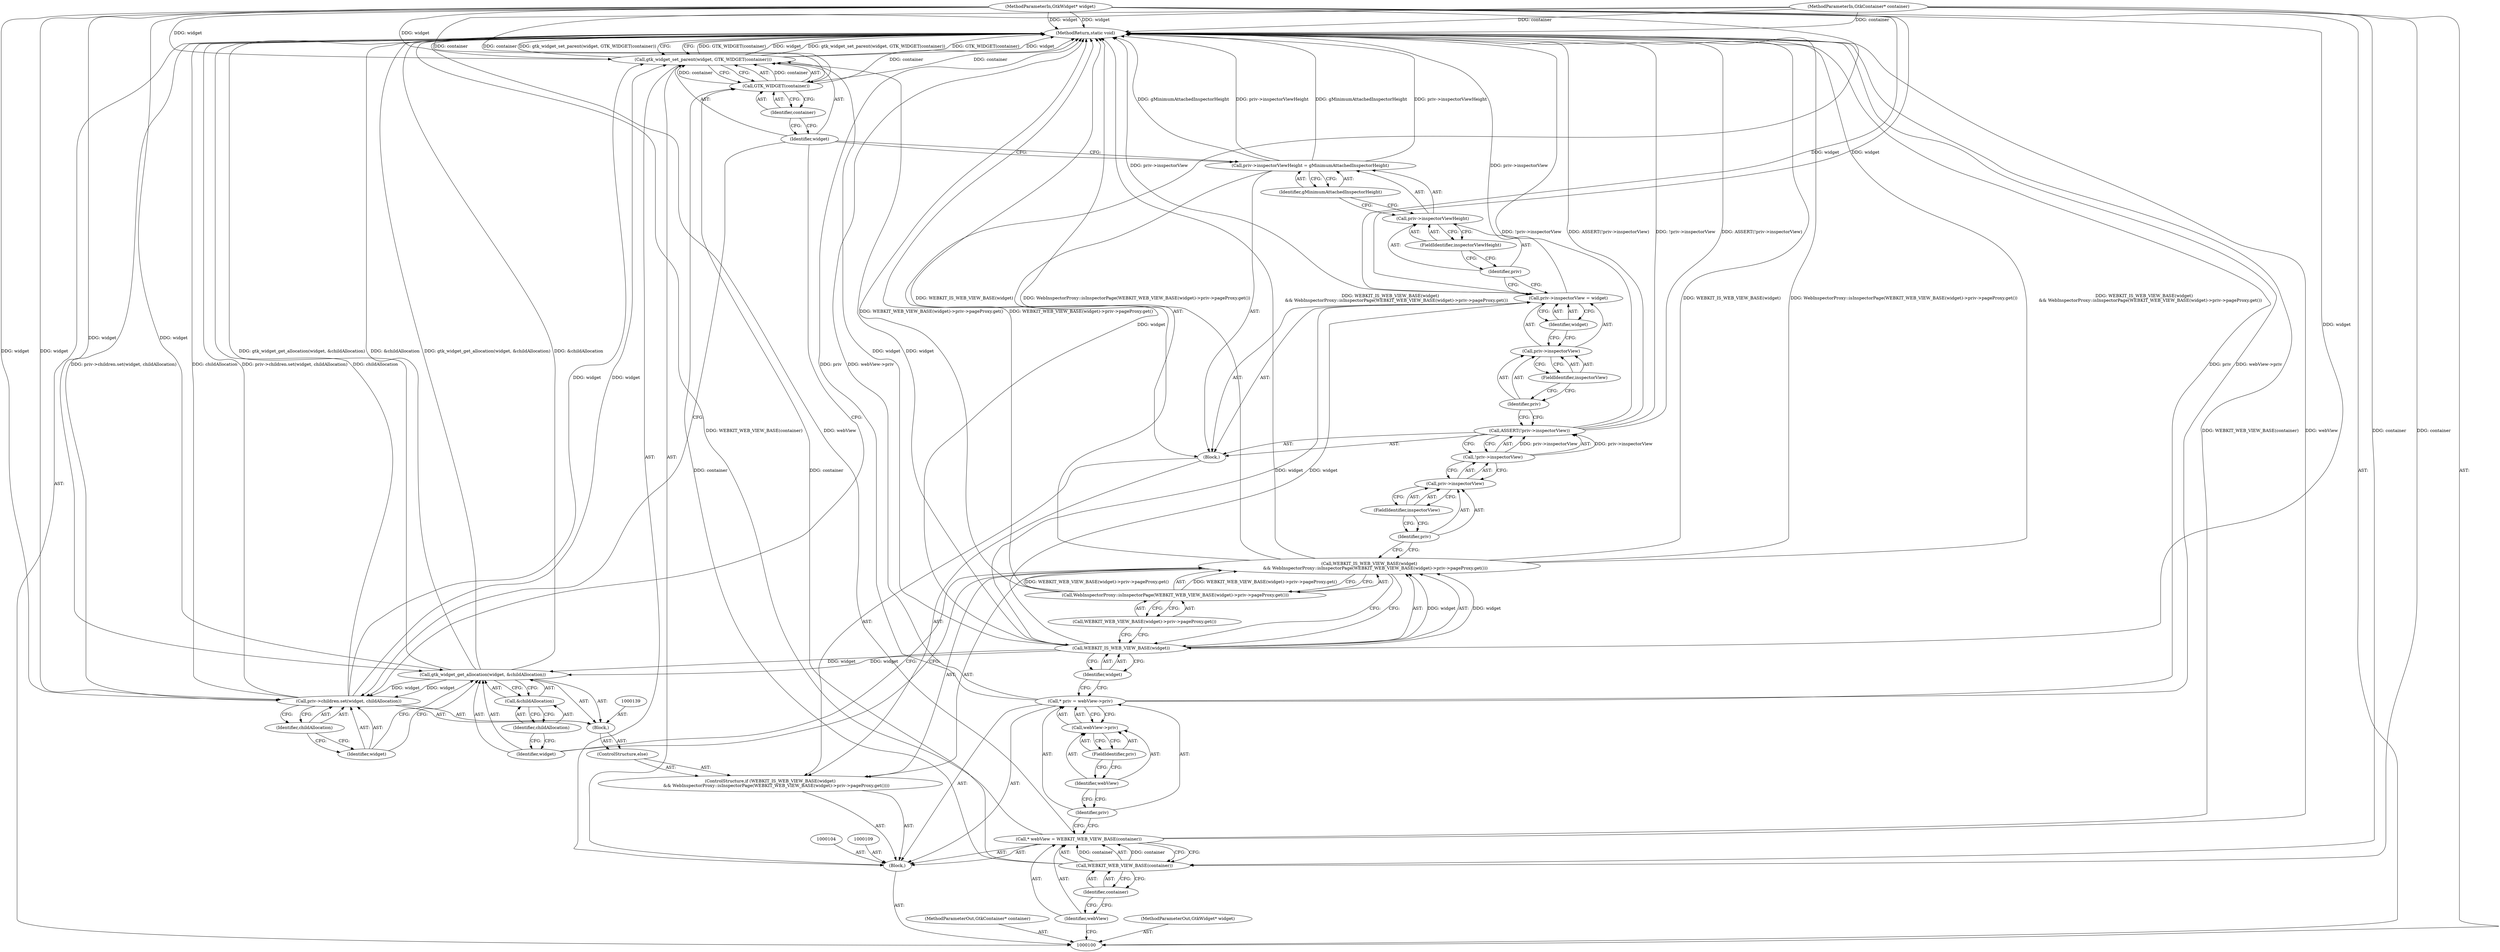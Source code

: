 digraph "1_Chrome_3bbc818ed1a7b63b8290bbde9ae975956748cb8a" {
"1000151" [label="(MethodReturn,static void)"];
"1000101" [label="(MethodParameterIn,GtkContainer* container)"];
"1000222" [label="(MethodParameterOut,GtkContainer* container)"];
"1000102" [label="(MethodParameterIn,GtkWidget* widget)"];
"1000223" [label="(MethodParameterOut,GtkWidget* widget)"];
"1000135" [label="(FieldIdentifier,inspectorViewHeight)"];
"1000136" [label="(Identifier,gMinimumAttachedInspectorHeight)"];
"1000132" [label="(Call,priv->inspectorViewHeight = gMinimumAttachedInspectorHeight)"];
"1000133" [label="(Call,priv->inspectorViewHeight)"];
"1000134" [label="(Identifier,priv)"];
"1000137" [label="(ControlStructure,else)"];
"1000138" [label="(Block,)"];
"1000141" [label="(Identifier,widget)"];
"1000142" [label="(Call,&childAllocation)"];
"1000143" [label="(Identifier,childAllocation)"];
"1000140" [label="(Call,gtk_widget_get_allocation(widget, &childAllocation))"];
"1000145" [label="(Identifier,widget)"];
"1000146" [label="(Identifier,childAllocation)"];
"1000144" [label="(Call,priv->children.set(widget, childAllocation))"];
"1000148" [label="(Identifier,widget)"];
"1000149" [label="(Call,GTK_WIDGET(container))"];
"1000147" [label="(Call,gtk_widget_set_parent(widget, GTK_WIDGET(container)))"];
"1000150" [label="(Identifier,container)"];
"1000103" [label="(Block,)"];
"1000105" [label="(Call,* webView = WEBKIT_WEB_VIEW_BASE(container))"];
"1000106" [label="(Identifier,webView)"];
"1000107" [label="(Call,WEBKIT_WEB_VIEW_BASE(container))"];
"1000108" [label="(Identifier,container)"];
"1000110" [label="(Call,* priv = webView->priv)"];
"1000111" [label="(Identifier,priv)"];
"1000112" [label="(Call,webView->priv)"];
"1000113" [label="(Identifier,webView)"];
"1000114" [label="(FieldIdentifier,priv)"];
"1000118" [label="(Identifier,widget)"];
"1000115" [label="(ControlStructure,if (WEBKIT_IS_WEB_VIEW_BASE(widget)\n         && WebInspectorProxy::isInspectorPage(WEBKIT_WEB_VIEW_BASE(widget)->priv->pageProxy.get())))"];
"1000116" [label="(Call,WEBKIT_IS_WEB_VIEW_BASE(widget)\n         && WebInspectorProxy::isInspectorPage(WEBKIT_WEB_VIEW_BASE(widget)->priv->pageProxy.get()))"];
"1000117" [label="(Call,WEBKIT_IS_WEB_VIEW_BASE(widget))"];
"1000121" [label="(Block,)"];
"1000119" [label="(Call,WebInspectorProxy::isInspectorPage(WEBKIT_WEB_VIEW_BASE(widget)->priv->pageProxy.get()))"];
"1000120" [label="(Call,WEBKIT_WEB_VIEW_BASE(widget)->priv->pageProxy.get())"];
"1000123" [label="(Call,!priv->inspectorView)"];
"1000124" [label="(Call,priv->inspectorView)"];
"1000125" [label="(Identifier,priv)"];
"1000126" [label="(FieldIdentifier,inspectorView)"];
"1000122" [label="(Call,ASSERT(!priv->inspectorView))"];
"1000130" [label="(FieldIdentifier,inspectorView)"];
"1000131" [label="(Identifier,widget)"];
"1000127" [label="(Call,priv->inspectorView = widget)"];
"1000128" [label="(Call,priv->inspectorView)"];
"1000129" [label="(Identifier,priv)"];
"1000151" -> "1000100"  [label="AST: "];
"1000151" -> "1000147"  [label="CFG: "];
"1000116" -> "1000151"  [label="DDG: WEBKIT_IS_WEB_VIEW_BASE(widget)"];
"1000116" -> "1000151"  [label="DDG: WebInspectorProxy::isInspectorPage(WEBKIT_WEB_VIEW_BASE(widget)->priv->pageProxy.get())"];
"1000116" -> "1000151"  [label="DDG: WEBKIT_IS_WEB_VIEW_BASE(widget)\n         && WebInspectorProxy::isInspectorPage(WEBKIT_WEB_VIEW_BASE(widget)->priv->pageProxy.get())"];
"1000140" -> "1000151"  [label="DDG: &childAllocation"];
"1000140" -> "1000151"  [label="DDG: gtk_widget_get_allocation(widget, &childAllocation)"];
"1000105" -> "1000151"  [label="DDG: WEBKIT_WEB_VIEW_BASE(container)"];
"1000105" -> "1000151"  [label="DDG: webView"];
"1000144" -> "1000151"  [label="DDG: priv->children.set(widget, childAllocation)"];
"1000144" -> "1000151"  [label="DDG: childAllocation"];
"1000149" -> "1000151"  [label="DDG: container"];
"1000127" -> "1000151"  [label="DDG: priv->inspectorView"];
"1000122" -> "1000151"  [label="DDG: !priv->inspectorView"];
"1000122" -> "1000151"  [label="DDG: ASSERT(!priv->inspectorView)"];
"1000147" -> "1000151"  [label="DDG: GTK_WIDGET(container)"];
"1000147" -> "1000151"  [label="DDG: widget"];
"1000147" -> "1000151"  [label="DDG: gtk_widget_set_parent(widget, GTK_WIDGET(container))"];
"1000132" -> "1000151"  [label="DDG: priv->inspectorViewHeight"];
"1000132" -> "1000151"  [label="DDG: gMinimumAttachedInspectorHeight"];
"1000102" -> "1000151"  [label="DDG: widget"];
"1000110" -> "1000151"  [label="DDG: webView->priv"];
"1000110" -> "1000151"  [label="DDG: priv"];
"1000101" -> "1000151"  [label="DDG: container"];
"1000119" -> "1000151"  [label="DDG: WEBKIT_WEB_VIEW_BASE(widget)->priv->pageProxy.get()"];
"1000101" -> "1000100"  [label="AST: "];
"1000101" -> "1000151"  [label="DDG: container"];
"1000101" -> "1000107"  [label="DDG: container"];
"1000101" -> "1000149"  [label="DDG: container"];
"1000222" -> "1000100"  [label="AST: "];
"1000102" -> "1000100"  [label="AST: "];
"1000102" -> "1000151"  [label="DDG: widget"];
"1000102" -> "1000117"  [label="DDG: widget"];
"1000102" -> "1000127"  [label="DDG: widget"];
"1000102" -> "1000140"  [label="DDG: widget"];
"1000102" -> "1000144"  [label="DDG: widget"];
"1000102" -> "1000147"  [label="DDG: widget"];
"1000223" -> "1000100"  [label="AST: "];
"1000135" -> "1000133"  [label="AST: "];
"1000135" -> "1000134"  [label="CFG: "];
"1000133" -> "1000135"  [label="CFG: "];
"1000136" -> "1000132"  [label="AST: "];
"1000136" -> "1000133"  [label="CFG: "];
"1000132" -> "1000136"  [label="CFG: "];
"1000132" -> "1000121"  [label="AST: "];
"1000132" -> "1000136"  [label="CFG: "];
"1000133" -> "1000132"  [label="AST: "];
"1000136" -> "1000132"  [label="AST: "];
"1000148" -> "1000132"  [label="CFG: "];
"1000132" -> "1000151"  [label="DDG: priv->inspectorViewHeight"];
"1000132" -> "1000151"  [label="DDG: gMinimumAttachedInspectorHeight"];
"1000133" -> "1000132"  [label="AST: "];
"1000133" -> "1000135"  [label="CFG: "];
"1000134" -> "1000133"  [label="AST: "];
"1000135" -> "1000133"  [label="AST: "];
"1000136" -> "1000133"  [label="CFG: "];
"1000134" -> "1000133"  [label="AST: "];
"1000134" -> "1000127"  [label="CFG: "];
"1000135" -> "1000134"  [label="CFG: "];
"1000137" -> "1000115"  [label="AST: "];
"1000138" -> "1000137"  [label="AST: "];
"1000138" -> "1000137"  [label="AST: "];
"1000139" -> "1000138"  [label="AST: "];
"1000140" -> "1000138"  [label="AST: "];
"1000144" -> "1000138"  [label="AST: "];
"1000141" -> "1000140"  [label="AST: "];
"1000141" -> "1000116"  [label="CFG: "];
"1000143" -> "1000141"  [label="CFG: "];
"1000142" -> "1000140"  [label="AST: "];
"1000142" -> "1000143"  [label="CFG: "];
"1000143" -> "1000142"  [label="AST: "];
"1000140" -> "1000142"  [label="CFG: "];
"1000143" -> "1000142"  [label="AST: "];
"1000143" -> "1000141"  [label="CFG: "];
"1000142" -> "1000143"  [label="CFG: "];
"1000140" -> "1000138"  [label="AST: "];
"1000140" -> "1000142"  [label="CFG: "];
"1000141" -> "1000140"  [label="AST: "];
"1000142" -> "1000140"  [label="AST: "];
"1000145" -> "1000140"  [label="CFG: "];
"1000140" -> "1000151"  [label="DDG: &childAllocation"];
"1000140" -> "1000151"  [label="DDG: gtk_widget_get_allocation(widget, &childAllocation)"];
"1000117" -> "1000140"  [label="DDG: widget"];
"1000102" -> "1000140"  [label="DDG: widget"];
"1000140" -> "1000144"  [label="DDG: widget"];
"1000145" -> "1000144"  [label="AST: "];
"1000145" -> "1000140"  [label="CFG: "];
"1000146" -> "1000145"  [label="CFG: "];
"1000146" -> "1000144"  [label="AST: "];
"1000146" -> "1000145"  [label="CFG: "];
"1000144" -> "1000146"  [label="CFG: "];
"1000144" -> "1000138"  [label="AST: "];
"1000144" -> "1000146"  [label="CFG: "];
"1000145" -> "1000144"  [label="AST: "];
"1000146" -> "1000144"  [label="AST: "];
"1000148" -> "1000144"  [label="CFG: "];
"1000144" -> "1000151"  [label="DDG: priv->children.set(widget, childAllocation)"];
"1000144" -> "1000151"  [label="DDG: childAllocation"];
"1000140" -> "1000144"  [label="DDG: widget"];
"1000102" -> "1000144"  [label="DDG: widget"];
"1000144" -> "1000147"  [label="DDG: widget"];
"1000148" -> "1000147"  [label="AST: "];
"1000148" -> "1000132"  [label="CFG: "];
"1000148" -> "1000144"  [label="CFG: "];
"1000150" -> "1000148"  [label="CFG: "];
"1000149" -> "1000147"  [label="AST: "];
"1000149" -> "1000150"  [label="CFG: "];
"1000150" -> "1000149"  [label="AST: "];
"1000147" -> "1000149"  [label="CFG: "];
"1000149" -> "1000151"  [label="DDG: container"];
"1000149" -> "1000147"  [label="DDG: container"];
"1000107" -> "1000149"  [label="DDG: container"];
"1000101" -> "1000149"  [label="DDG: container"];
"1000147" -> "1000103"  [label="AST: "];
"1000147" -> "1000149"  [label="CFG: "];
"1000148" -> "1000147"  [label="AST: "];
"1000149" -> "1000147"  [label="AST: "];
"1000151" -> "1000147"  [label="CFG: "];
"1000147" -> "1000151"  [label="DDG: GTK_WIDGET(container)"];
"1000147" -> "1000151"  [label="DDG: widget"];
"1000147" -> "1000151"  [label="DDG: gtk_widget_set_parent(widget, GTK_WIDGET(container))"];
"1000144" -> "1000147"  [label="DDG: widget"];
"1000102" -> "1000147"  [label="DDG: widget"];
"1000117" -> "1000147"  [label="DDG: widget"];
"1000149" -> "1000147"  [label="DDG: container"];
"1000150" -> "1000149"  [label="AST: "];
"1000150" -> "1000148"  [label="CFG: "];
"1000149" -> "1000150"  [label="CFG: "];
"1000103" -> "1000100"  [label="AST: "];
"1000104" -> "1000103"  [label="AST: "];
"1000105" -> "1000103"  [label="AST: "];
"1000109" -> "1000103"  [label="AST: "];
"1000110" -> "1000103"  [label="AST: "];
"1000115" -> "1000103"  [label="AST: "];
"1000147" -> "1000103"  [label="AST: "];
"1000105" -> "1000103"  [label="AST: "];
"1000105" -> "1000107"  [label="CFG: "];
"1000106" -> "1000105"  [label="AST: "];
"1000107" -> "1000105"  [label="AST: "];
"1000111" -> "1000105"  [label="CFG: "];
"1000105" -> "1000151"  [label="DDG: WEBKIT_WEB_VIEW_BASE(container)"];
"1000105" -> "1000151"  [label="DDG: webView"];
"1000107" -> "1000105"  [label="DDG: container"];
"1000106" -> "1000105"  [label="AST: "];
"1000106" -> "1000100"  [label="CFG: "];
"1000108" -> "1000106"  [label="CFG: "];
"1000107" -> "1000105"  [label="AST: "];
"1000107" -> "1000108"  [label="CFG: "];
"1000108" -> "1000107"  [label="AST: "];
"1000105" -> "1000107"  [label="CFG: "];
"1000107" -> "1000105"  [label="DDG: container"];
"1000101" -> "1000107"  [label="DDG: container"];
"1000107" -> "1000149"  [label="DDG: container"];
"1000108" -> "1000107"  [label="AST: "];
"1000108" -> "1000106"  [label="CFG: "];
"1000107" -> "1000108"  [label="CFG: "];
"1000110" -> "1000103"  [label="AST: "];
"1000110" -> "1000112"  [label="CFG: "];
"1000111" -> "1000110"  [label="AST: "];
"1000112" -> "1000110"  [label="AST: "];
"1000118" -> "1000110"  [label="CFG: "];
"1000110" -> "1000151"  [label="DDG: webView->priv"];
"1000110" -> "1000151"  [label="DDG: priv"];
"1000111" -> "1000110"  [label="AST: "];
"1000111" -> "1000105"  [label="CFG: "];
"1000113" -> "1000111"  [label="CFG: "];
"1000112" -> "1000110"  [label="AST: "];
"1000112" -> "1000114"  [label="CFG: "];
"1000113" -> "1000112"  [label="AST: "];
"1000114" -> "1000112"  [label="AST: "];
"1000110" -> "1000112"  [label="CFG: "];
"1000113" -> "1000112"  [label="AST: "];
"1000113" -> "1000111"  [label="CFG: "];
"1000114" -> "1000113"  [label="CFG: "];
"1000114" -> "1000112"  [label="AST: "];
"1000114" -> "1000113"  [label="CFG: "];
"1000112" -> "1000114"  [label="CFG: "];
"1000118" -> "1000117"  [label="AST: "];
"1000118" -> "1000110"  [label="CFG: "];
"1000117" -> "1000118"  [label="CFG: "];
"1000115" -> "1000103"  [label="AST: "];
"1000116" -> "1000115"  [label="AST: "];
"1000121" -> "1000115"  [label="AST: "];
"1000137" -> "1000115"  [label="AST: "];
"1000116" -> "1000115"  [label="AST: "];
"1000116" -> "1000117"  [label="CFG: "];
"1000116" -> "1000119"  [label="CFG: "];
"1000117" -> "1000116"  [label="AST: "];
"1000119" -> "1000116"  [label="AST: "];
"1000125" -> "1000116"  [label="CFG: "];
"1000141" -> "1000116"  [label="CFG: "];
"1000116" -> "1000151"  [label="DDG: WEBKIT_IS_WEB_VIEW_BASE(widget)"];
"1000116" -> "1000151"  [label="DDG: WebInspectorProxy::isInspectorPage(WEBKIT_WEB_VIEW_BASE(widget)->priv->pageProxy.get())"];
"1000116" -> "1000151"  [label="DDG: WEBKIT_IS_WEB_VIEW_BASE(widget)\n         && WebInspectorProxy::isInspectorPage(WEBKIT_WEB_VIEW_BASE(widget)->priv->pageProxy.get())"];
"1000117" -> "1000116"  [label="DDG: widget"];
"1000119" -> "1000116"  [label="DDG: WEBKIT_WEB_VIEW_BASE(widget)->priv->pageProxy.get()"];
"1000117" -> "1000116"  [label="AST: "];
"1000117" -> "1000118"  [label="CFG: "];
"1000118" -> "1000117"  [label="AST: "];
"1000120" -> "1000117"  [label="CFG: "];
"1000116" -> "1000117"  [label="CFG: "];
"1000117" -> "1000116"  [label="DDG: widget"];
"1000102" -> "1000117"  [label="DDG: widget"];
"1000117" -> "1000127"  [label="DDG: widget"];
"1000117" -> "1000140"  [label="DDG: widget"];
"1000117" -> "1000147"  [label="DDG: widget"];
"1000121" -> "1000115"  [label="AST: "];
"1000122" -> "1000121"  [label="AST: "];
"1000127" -> "1000121"  [label="AST: "];
"1000132" -> "1000121"  [label="AST: "];
"1000119" -> "1000116"  [label="AST: "];
"1000119" -> "1000120"  [label="CFG: "];
"1000120" -> "1000119"  [label="AST: "];
"1000116" -> "1000119"  [label="CFG: "];
"1000119" -> "1000151"  [label="DDG: WEBKIT_WEB_VIEW_BASE(widget)->priv->pageProxy.get()"];
"1000119" -> "1000116"  [label="DDG: WEBKIT_WEB_VIEW_BASE(widget)->priv->pageProxy.get()"];
"1000120" -> "1000119"  [label="AST: "];
"1000120" -> "1000117"  [label="CFG: "];
"1000119" -> "1000120"  [label="CFG: "];
"1000123" -> "1000122"  [label="AST: "];
"1000123" -> "1000124"  [label="CFG: "];
"1000124" -> "1000123"  [label="AST: "];
"1000122" -> "1000123"  [label="CFG: "];
"1000123" -> "1000122"  [label="DDG: priv->inspectorView"];
"1000124" -> "1000123"  [label="AST: "];
"1000124" -> "1000126"  [label="CFG: "];
"1000125" -> "1000124"  [label="AST: "];
"1000126" -> "1000124"  [label="AST: "];
"1000123" -> "1000124"  [label="CFG: "];
"1000125" -> "1000124"  [label="AST: "];
"1000125" -> "1000116"  [label="CFG: "];
"1000126" -> "1000125"  [label="CFG: "];
"1000126" -> "1000124"  [label="AST: "];
"1000126" -> "1000125"  [label="CFG: "];
"1000124" -> "1000126"  [label="CFG: "];
"1000122" -> "1000121"  [label="AST: "];
"1000122" -> "1000123"  [label="CFG: "];
"1000123" -> "1000122"  [label="AST: "];
"1000129" -> "1000122"  [label="CFG: "];
"1000122" -> "1000151"  [label="DDG: !priv->inspectorView"];
"1000122" -> "1000151"  [label="DDG: ASSERT(!priv->inspectorView)"];
"1000123" -> "1000122"  [label="DDG: priv->inspectorView"];
"1000130" -> "1000128"  [label="AST: "];
"1000130" -> "1000129"  [label="CFG: "];
"1000128" -> "1000130"  [label="CFG: "];
"1000131" -> "1000127"  [label="AST: "];
"1000131" -> "1000128"  [label="CFG: "];
"1000127" -> "1000131"  [label="CFG: "];
"1000127" -> "1000121"  [label="AST: "];
"1000127" -> "1000131"  [label="CFG: "];
"1000128" -> "1000127"  [label="AST: "];
"1000131" -> "1000127"  [label="AST: "];
"1000134" -> "1000127"  [label="CFG: "];
"1000127" -> "1000151"  [label="DDG: priv->inspectorView"];
"1000117" -> "1000127"  [label="DDG: widget"];
"1000102" -> "1000127"  [label="DDG: widget"];
"1000128" -> "1000127"  [label="AST: "];
"1000128" -> "1000130"  [label="CFG: "];
"1000129" -> "1000128"  [label="AST: "];
"1000130" -> "1000128"  [label="AST: "];
"1000131" -> "1000128"  [label="CFG: "];
"1000129" -> "1000128"  [label="AST: "];
"1000129" -> "1000122"  [label="CFG: "];
"1000130" -> "1000129"  [label="CFG: "];
}
